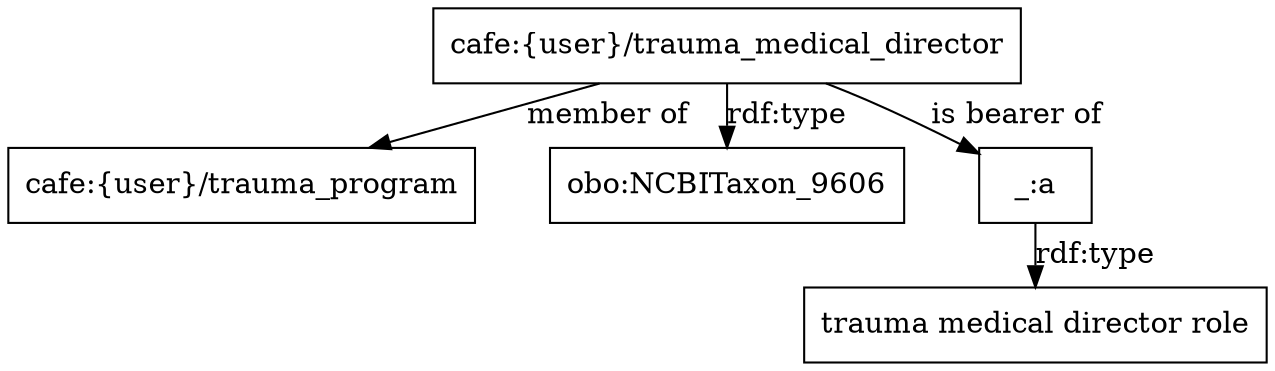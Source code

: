 digraph g { node [shape=rectangle];
graph [splines=true, nodesep=.5, ranksep=0, overlap=false];
"cafe:{user}/trauma_medical_director" -> "cafe:{user}/trauma_program" [label="member of"]
"cafe:{user}/trauma_medical_director" -> "obo:NCBITaxon_9606" [label="rdf:type"]
"cafe:{user}/trauma_medical_director" -> "_:a" [label="is bearer of"]
"_:a" -> "trauma medical director role" [label="rdf:type"]
}